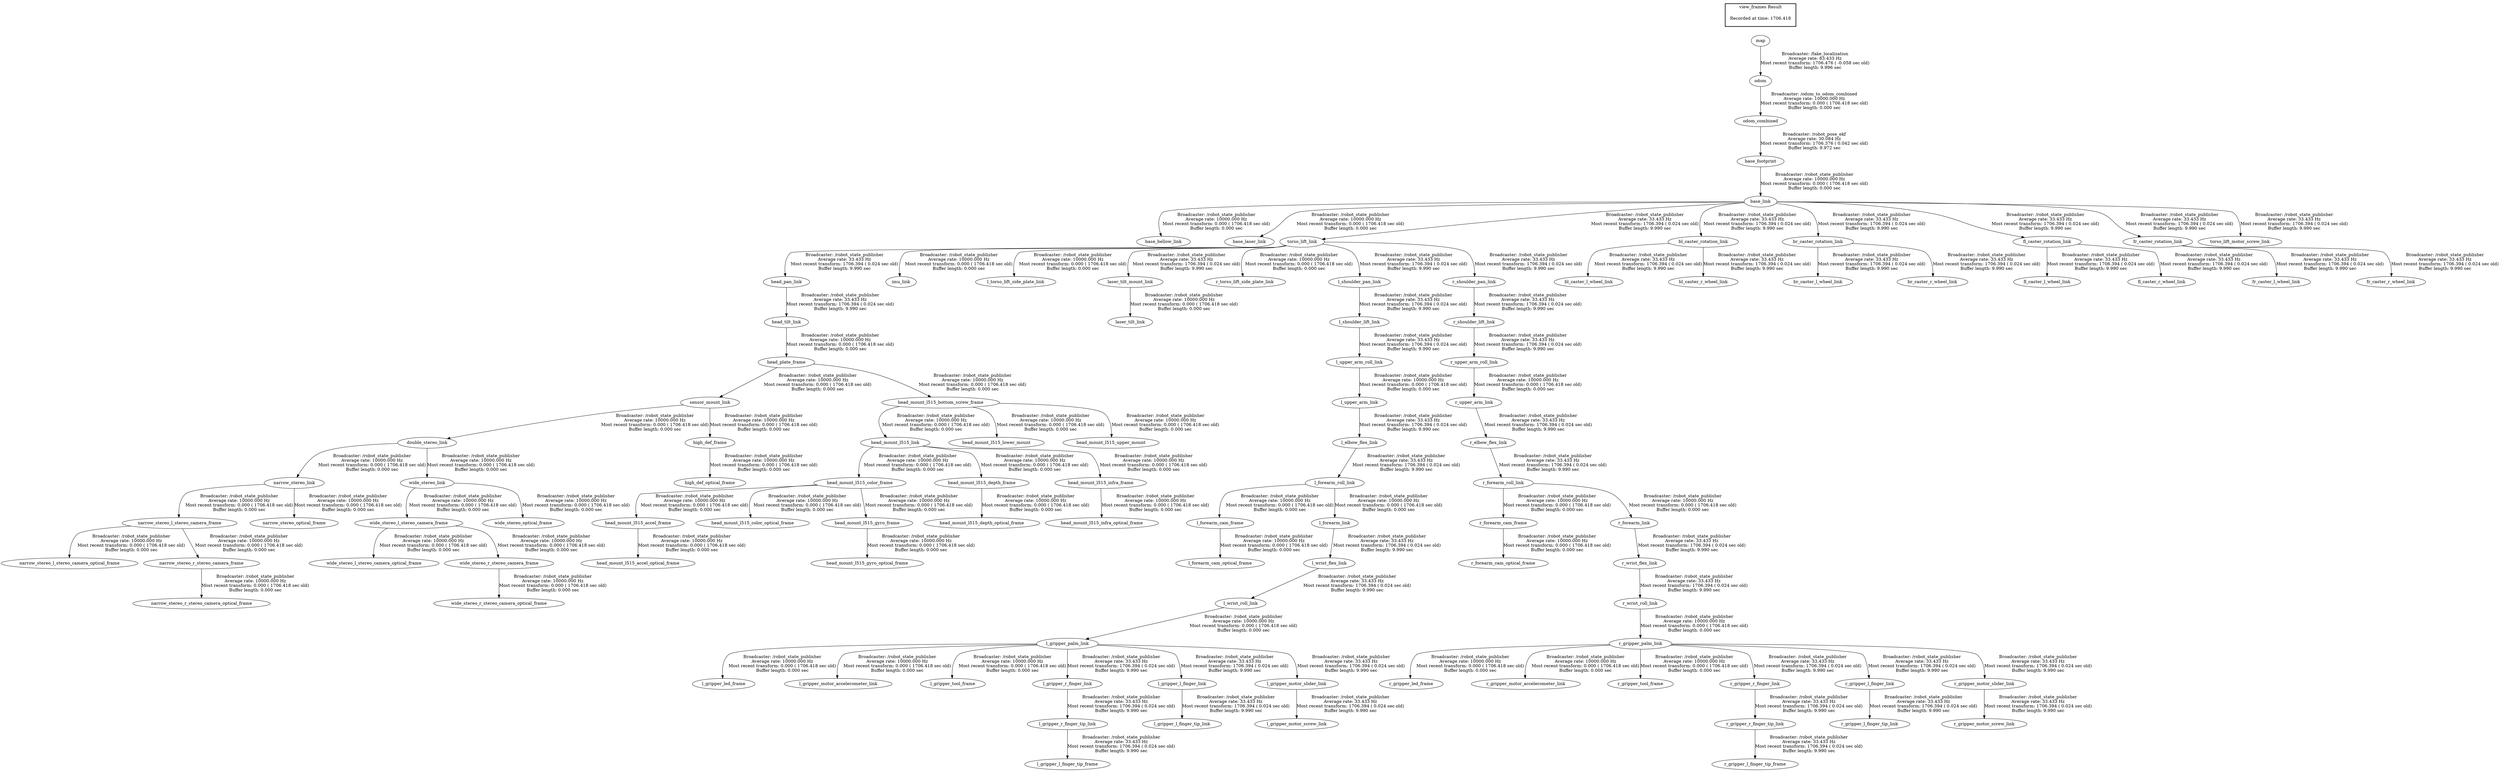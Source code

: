 digraph G {
"odom_combined" -> "base_footprint"[label="Broadcaster: /robot_pose_ekf\nAverage rate: 30.084 Hz\nMost recent transform: 1706.376 ( 0.042 sec old)\nBuffer length: 9.972 sec\n"];
"odom" -> "odom_combined"[label="Broadcaster: /odom_to_odom_combined\nAverage rate: 10000.000 Hz\nMost recent transform: 0.000 ( 1706.418 sec old)\nBuffer length: 0.000 sec\n"];
"base_link" -> "base_bellow_link"[label="Broadcaster: /robot_state_publisher\nAverage rate: 10000.000 Hz\nMost recent transform: 0.000 ( 1706.418 sec old)\nBuffer length: 0.000 sec\n"];
"base_footprint" -> "base_link"[label="Broadcaster: /robot_state_publisher\nAverage rate: 10000.000 Hz\nMost recent transform: 0.000 ( 1706.418 sec old)\nBuffer length: 0.000 sec\n"];
"base_link" -> "base_laser_link"[label="Broadcaster: /robot_state_publisher\nAverage rate: 10000.000 Hz\nMost recent transform: 0.000 ( 1706.418 sec old)\nBuffer length: 0.000 sec\n"];
"sensor_mount_link" -> "double_stereo_link"[label="Broadcaster: /robot_state_publisher\nAverage rate: 10000.000 Hz\nMost recent transform: 0.000 ( 1706.418 sec old)\nBuffer length: 0.000 sec\n"];
"head_plate_frame" -> "sensor_mount_link"[label="Broadcaster: /robot_state_publisher\nAverage rate: 10000.000 Hz\nMost recent transform: 0.000 ( 1706.418 sec old)\nBuffer length: 0.000 sec\n"];
"head_mount_l515_color_frame" -> "head_mount_l515_accel_frame"[label="Broadcaster: /robot_state_publisher\nAverage rate: 10000.000 Hz\nMost recent transform: 0.000 ( 1706.418 sec old)\nBuffer length: 0.000 sec\n"];
"head_mount_l515_link" -> "head_mount_l515_color_frame"[label="Broadcaster: /robot_state_publisher\nAverage rate: 10000.000 Hz\nMost recent transform: 0.000 ( 1706.418 sec old)\nBuffer length: 0.000 sec\n"];
"head_mount_l515_accel_frame" -> "head_mount_l515_accel_optical_frame"[label="Broadcaster: /robot_state_publisher\nAverage rate: 10000.000 Hz\nMost recent transform: 0.000 ( 1706.418 sec old)\nBuffer length: 0.000 sec\n"];
"head_mount_l515_bottom_screw_frame" -> "head_mount_l515_link"[label="Broadcaster: /robot_state_publisher\nAverage rate: 10000.000 Hz\nMost recent transform: 0.000 ( 1706.418 sec old)\nBuffer length: 0.000 sec\n"];
"head_mount_l515_color_frame" -> "head_mount_l515_color_optical_frame"[label="Broadcaster: /robot_state_publisher\nAverage rate: 10000.000 Hz\nMost recent transform: 0.000 ( 1706.418 sec old)\nBuffer length: 0.000 sec\n"];
"head_mount_l515_link" -> "head_mount_l515_depth_frame"[label="Broadcaster: /robot_state_publisher\nAverage rate: 10000.000 Hz\nMost recent transform: 0.000 ( 1706.418 sec old)\nBuffer length: 0.000 sec\n"];
"head_mount_l515_depth_frame" -> "head_mount_l515_depth_optical_frame"[label="Broadcaster: /robot_state_publisher\nAverage rate: 10000.000 Hz\nMost recent transform: 0.000 ( 1706.418 sec old)\nBuffer length: 0.000 sec\n"];
"head_mount_l515_color_frame" -> "head_mount_l515_gyro_frame"[label="Broadcaster: /robot_state_publisher\nAverage rate: 10000.000 Hz\nMost recent transform: 0.000 ( 1706.418 sec old)\nBuffer length: 0.000 sec\n"];
"head_mount_l515_gyro_frame" -> "head_mount_l515_gyro_optical_frame"[label="Broadcaster: /robot_state_publisher\nAverage rate: 10000.000 Hz\nMost recent transform: 0.000 ( 1706.418 sec old)\nBuffer length: 0.000 sec\n"];
"head_mount_l515_link" -> "head_mount_l515_infra_frame"[label="Broadcaster: /robot_state_publisher\nAverage rate: 10000.000 Hz\nMost recent transform: 0.000 ( 1706.418 sec old)\nBuffer length: 0.000 sec\n"];
"head_mount_l515_infra_frame" -> "head_mount_l515_infra_optical_frame"[label="Broadcaster: /robot_state_publisher\nAverage rate: 10000.000 Hz\nMost recent transform: 0.000 ( 1706.418 sec old)\nBuffer length: 0.000 sec\n"];
"head_plate_frame" -> "head_mount_l515_bottom_screw_frame"[label="Broadcaster: /robot_state_publisher\nAverage rate: 10000.000 Hz\nMost recent transform: 0.000 ( 1706.418 sec old)\nBuffer length: 0.000 sec\n"];
"head_tilt_link" -> "head_plate_frame"[label="Broadcaster: /robot_state_publisher\nAverage rate: 10000.000 Hz\nMost recent transform: 0.000 ( 1706.418 sec old)\nBuffer length: 0.000 sec\n"];
"head_mount_l515_bottom_screw_frame" -> "head_mount_l515_lower_mount"[label="Broadcaster: /robot_state_publisher\nAverage rate: 10000.000 Hz\nMost recent transform: 0.000 ( 1706.418 sec old)\nBuffer length: 0.000 sec\n"];
"head_mount_l515_bottom_screw_frame" -> "head_mount_l515_upper_mount"[label="Broadcaster: /robot_state_publisher\nAverage rate: 10000.000 Hz\nMost recent transform: 0.000 ( 1706.418 sec old)\nBuffer length: 0.000 sec\n"];
"head_pan_link" -> "head_tilt_link"[label="Broadcaster: /robot_state_publisher\nAverage rate: 33.433 Hz\nMost recent transform: 1706.394 ( 0.024 sec old)\nBuffer length: 9.990 sec\n"];
"sensor_mount_link" -> "high_def_frame"[label="Broadcaster: /robot_state_publisher\nAverage rate: 10000.000 Hz\nMost recent transform: 0.000 ( 1706.418 sec old)\nBuffer length: 0.000 sec\n"];
"high_def_frame" -> "high_def_optical_frame"[label="Broadcaster: /robot_state_publisher\nAverage rate: 10000.000 Hz\nMost recent transform: 0.000 ( 1706.418 sec old)\nBuffer length: 0.000 sec\n"];
"torso_lift_link" -> "imu_link"[label="Broadcaster: /robot_state_publisher\nAverage rate: 10000.000 Hz\nMost recent transform: 0.000 ( 1706.418 sec old)\nBuffer length: 0.000 sec\n"];
"base_link" -> "torso_lift_link"[label="Broadcaster: /robot_state_publisher\nAverage rate: 33.433 Hz\nMost recent transform: 1706.394 ( 0.024 sec old)\nBuffer length: 9.990 sec\n"];
"l_forearm_roll_link" -> "l_forearm_cam_frame"[label="Broadcaster: /robot_state_publisher\nAverage rate: 10000.000 Hz\nMost recent transform: 0.000 ( 1706.418 sec old)\nBuffer length: 0.000 sec\n"];
"l_elbow_flex_link" -> "l_forearm_roll_link"[label="Broadcaster: /robot_state_publisher\nAverage rate: 33.433 Hz\nMost recent transform: 1706.394 ( 0.024 sec old)\nBuffer length: 9.990 sec\n"];
"l_forearm_cam_frame" -> "l_forearm_cam_optical_frame"[label="Broadcaster: /robot_state_publisher\nAverage rate: 10000.000 Hz\nMost recent transform: 0.000 ( 1706.418 sec old)\nBuffer length: 0.000 sec\n"];
"l_forearm_roll_link" -> "l_forearm_link"[label="Broadcaster: /robot_state_publisher\nAverage rate: 10000.000 Hz\nMost recent transform: 0.000 ( 1706.418 sec old)\nBuffer length: 0.000 sec\n"];
"l_gripper_palm_link" -> "l_gripper_led_frame"[label="Broadcaster: /robot_state_publisher\nAverage rate: 10000.000 Hz\nMost recent transform: 0.000 ( 1706.418 sec old)\nBuffer length: 0.000 sec\n"];
"l_wrist_roll_link" -> "l_gripper_palm_link"[label="Broadcaster: /robot_state_publisher\nAverage rate: 10000.000 Hz\nMost recent transform: 0.000 ( 1706.418 sec old)\nBuffer length: 0.000 sec\n"];
"l_gripper_palm_link" -> "l_gripper_motor_accelerometer_link"[label="Broadcaster: /robot_state_publisher\nAverage rate: 10000.000 Hz\nMost recent transform: 0.000 ( 1706.418 sec old)\nBuffer length: 0.000 sec\n"];
"l_wrist_flex_link" -> "l_wrist_roll_link"[label="Broadcaster: /robot_state_publisher\nAverage rate: 33.433 Hz\nMost recent transform: 1706.394 ( 0.024 sec old)\nBuffer length: 9.990 sec\n"];
"l_gripper_palm_link" -> "l_gripper_tool_frame"[label="Broadcaster: /robot_state_publisher\nAverage rate: 10000.000 Hz\nMost recent transform: 0.000 ( 1706.418 sec old)\nBuffer length: 0.000 sec\n"];
"torso_lift_link" -> "l_torso_lift_side_plate_link"[label="Broadcaster: /robot_state_publisher\nAverage rate: 10000.000 Hz\nMost recent transform: 0.000 ( 1706.418 sec old)\nBuffer length: 0.000 sec\n"];
"l_upper_arm_roll_link" -> "l_upper_arm_link"[label="Broadcaster: /robot_state_publisher\nAverage rate: 10000.000 Hz\nMost recent transform: 0.000 ( 1706.418 sec old)\nBuffer length: 0.000 sec\n"];
"l_shoulder_lift_link" -> "l_upper_arm_roll_link"[label="Broadcaster: /robot_state_publisher\nAverage rate: 33.433 Hz\nMost recent transform: 1706.394 ( 0.024 sec old)\nBuffer length: 9.990 sec\n"];
"laser_tilt_mount_link" -> "laser_tilt_link"[label="Broadcaster: /robot_state_publisher\nAverage rate: 10000.000 Hz\nMost recent transform: 0.000 ( 1706.418 sec old)\nBuffer length: 0.000 sec\n"];
"torso_lift_link" -> "laser_tilt_mount_link"[label="Broadcaster: /robot_state_publisher\nAverage rate: 33.433 Hz\nMost recent transform: 1706.394 ( 0.024 sec old)\nBuffer length: 9.990 sec\n"];
"double_stereo_link" -> "narrow_stereo_link"[label="Broadcaster: /robot_state_publisher\nAverage rate: 10000.000 Hz\nMost recent transform: 0.000 ( 1706.418 sec old)\nBuffer length: 0.000 sec\n"];
"narrow_stereo_link" -> "narrow_stereo_l_stereo_camera_frame"[label="Broadcaster: /robot_state_publisher\nAverage rate: 10000.000 Hz\nMost recent transform: 0.000 ( 1706.418 sec old)\nBuffer length: 0.000 sec\n"];
"narrow_stereo_l_stereo_camera_frame" -> "narrow_stereo_l_stereo_camera_optical_frame"[label="Broadcaster: /robot_state_publisher\nAverage rate: 10000.000 Hz\nMost recent transform: 0.000 ( 1706.418 sec old)\nBuffer length: 0.000 sec\n"];
"narrow_stereo_link" -> "narrow_stereo_optical_frame"[label="Broadcaster: /robot_state_publisher\nAverage rate: 10000.000 Hz\nMost recent transform: 0.000 ( 1706.418 sec old)\nBuffer length: 0.000 sec\n"];
"narrow_stereo_l_stereo_camera_frame" -> "narrow_stereo_r_stereo_camera_frame"[label="Broadcaster: /robot_state_publisher\nAverage rate: 10000.000 Hz\nMost recent transform: 0.000 ( 1706.418 sec old)\nBuffer length: 0.000 sec\n"];
"narrow_stereo_r_stereo_camera_frame" -> "narrow_stereo_r_stereo_camera_optical_frame"[label="Broadcaster: /robot_state_publisher\nAverage rate: 10000.000 Hz\nMost recent transform: 0.000 ( 1706.418 sec old)\nBuffer length: 0.000 sec\n"];
"r_forearm_roll_link" -> "r_forearm_cam_frame"[label="Broadcaster: /robot_state_publisher\nAverage rate: 10000.000 Hz\nMost recent transform: 0.000 ( 1706.418 sec old)\nBuffer length: 0.000 sec\n"];
"r_elbow_flex_link" -> "r_forearm_roll_link"[label="Broadcaster: /robot_state_publisher\nAverage rate: 33.433 Hz\nMost recent transform: 1706.394 ( 0.024 sec old)\nBuffer length: 9.990 sec\n"];
"r_forearm_cam_frame" -> "r_forearm_cam_optical_frame"[label="Broadcaster: /robot_state_publisher\nAverage rate: 10000.000 Hz\nMost recent transform: 0.000 ( 1706.418 sec old)\nBuffer length: 0.000 sec\n"];
"r_forearm_roll_link" -> "r_forearm_link"[label="Broadcaster: /robot_state_publisher\nAverage rate: 10000.000 Hz\nMost recent transform: 0.000 ( 1706.418 sec old)\nBuffer length: 0.000 sec\n"];
"r_gripper_palm_link" -> "r_gripper_led_frame"[label="Broadcaster: /robot_state_publisher\nAverage rate: 10000.000 Hz\nMost recent transform: 0.000 ( 1706.418 sec old)\nBuffer length: 0.000 sec\n"];
"r_wrist_roll_link" -> "r_gripper_palm_link"[label="Broadcaster: /robot_state_publisher\nAverage rate: 10000.000 Hz\nMost recent transform: 0.000 ( 1706.418 sec old)\nBuffer length: 0.000 sec\n"];
"r_gripper_palm_link" -> "r_gripper_motor_accelerometer_link"[label="Broadcaster: /robot_state_publisher\nAverage rate: 10000.000 Hz\nMost recent transform: 0.000 ( 1706.418 sec old)\nBuffer length: 0.000 sec\n"];
"r_wrist_flex_link" -> "r_wrist_roll_link"[label="Broadcaster: /robot_state_publisher\nAverage rate: 33.433 Hz\nMost recent transform: 1706.394 ( 0.024 sec old)\nBuffer length: 9.990 sec\n"];
"r_gripper_palm_link" -> "r_gripper_tool_frame"[label="Broadcaster: /robot_state_publisher\nAverage rate: 10000.000 Hz\nMost recent transform: 0.000 ( 1706.418 sec old)\nBuffer length: 0.000 sec\n"];
"torso_lift_link" -> "r_torso_lift_side_plate_link"[label="Broadcaster: /robot_state_publisher\nAverage rate: 10000.000 Hz\nMost recent transform: 0.000 ( 1706.418 sec old)\nBuffer length: 0.000 sec\n"];
"r_upper_arm_roll_link" -> "r_upper_arm_link"[label="Broadcaster: /robot_state_publisher\nAverage rate: 10000.000 Hz\nMost recent transform: 0.000 ( 1706.418 sec old)\nBuffer length: 0.000 sec\n"];
"r_shoulder_lift_link" -> "r_upper_arm_roll_link"[label="Broadcaster: /robot_state_publisher\nAverage rate: 33.433 Hz\nMost recent transform: 1706.394 ( 0.024 sec old)\nBuffer length: 9.990 sec\n"];
"double_stereo_link" -> "wide_stereo_link"[label="Broadcaster: /robot_state_publisher\nAverage rate: 10000.000 Hz\nMost recent transform: 0.000 ( 1706.418 sec old)\nBuffer length: 0.000 sec\n"];
"wide_stereo_link" -> "wide_stereo_l_stereo_camera_frame"[label="Broadcaster: /robot_state_publisher\nAverage rate: 10000.000 Hz\nMost recent transform: 0.000 ( 1706.418 sec old)\nBuffer length: 0.000 sec\n"];
"wide_stereo_l_stereo_camera_frame" -> "wide_stereo_l_stereo_camera_optical_frame"[label="Broadcaster: /robot_state_publisher\nAverage rate: 10000.000 Hz\nMost recent transform: 0.000 ( 1706.418 sec old)\nBuffer length: 0.000 sec\n"];
"wide_stereo_link" -> "wide_stereo_optical_frame"[label="Broadcaster: /robot_state_publisher\nAverage rate: 10000.000 Hz\nMost recent transform: 0.000 ( 1706.418 sec old)\nBuffer length: 0.000 sec\n"];
"wide_stereo_l_stereo_camera_frame" -> "wide_stereo_r_stereo_camera_frame"[label="Broadcaster: /robot_state_publisher\nAverage rate: 10000.000 Hz\nMost recent transform: 0.000 ( 1706.418 sec old)\nBuffer length: 0.000 sec\n"];
"wide_stereo_r_stereo_camera_frame" -> "wide_stereo_r_stereo_camera_optical_frame"[label="Broadcaster: /robot_state_publisher\nAverage rate: 10000.000 Hz\nMost recent transform: 0.000 ( 1706.418 sec old)\nBuffer length: 0.000 sec\n"];
"map" -> "odom"[label="Broadcaster: /fake_localization\nAverage rate: 83.433 Hz\nMost recent transform: 1706.476 ( -0.058 sec old)\nBuffer length: 9.996 sec\n"];
"bl_caster_rotation_link" -> "bl_caster_l_wheel_link"[label="Broadcaster: /robot_state_publisher\nAverage rate: 33.433 Hz\nMost recent transform: 1706.394 ( 0.024 sec old)\nBuffer length: 9.990 sec\n"];
"base_link" -> "bl_caster_rotation_link"[label="Broadcaster: /robot_state_publisher\nAverage rate: 33.433 Hz\nMost recent transform: 1706.394 ( 0.024 sec old)\nBuffer length: 9.990 sec\n"];
"bl_caster_rotation_link" -> "bl_caster_r_wheel_link"[label="Broadcaster: /robot_state_publisher\nAverage rate: 33.433 Hz\nMost recent transform: 1706.394 ( 0.024 sec old)\nBuffer length: 9.990 sec\n"];
"br_caster_rotation_link" -> "br_caster_l_wheel_link"[label="Broadcaster: /robot_state_publisher\nAverage rate: 33.433 Hz\nMost recent transform: 1706.394 ( 0.024 sec old)\nBuffer length: 9.990 sec\n"];
"base_link" -> "br_caster_rotation_link"[label="Broadcaster: /robot_state_publisher\nAverage rate: 33.433 Hz\nMost recent transform: 1706.394 ( 0.024 sec old)\nBuffer length: 9.990 sec\n"];
"br_caster_rotation_link" -> "br_caster_r_wheel_link"[label="Broadcaster: /robot_state_publisher\nAverage rate: 33.433 Hz\nMost recent transform: 1706.394 ( 0.024 sec old)\nBuffer length: 9.990 sec\n"];
"fl_caster_rotation_link" -> "fl_caster_l_wheel_link"[label="Broadcaster: /robot_state_publisher\nAverage rate: 33.433 Hz\nMost recent transform: 1706.394 ( 0.024 sec old)\nBuffer length: 9.990 sec\n"];
"base_link" -> "fl_caster_rotation_link"[label="Broadcaster: /robot_state_publisher\nAverage rate: 33.433 Hz\nMost recent transform: 1706.394 ( 0.024 sec old)\nBuffer length: 9.990 sec\n"];
"fl_caster_rotation_link" -> "fl_caster_r_wheel_link"[label="Broadcaster: /robot_state_publisher\nAverage rate: 33.433 Hz\nMost recent transform: 1706.394 ( 0.024 sec old)\nBuffer length: 9.990 sec\n"];
"fr_caster_rotation_link" -> "fr_caster_l_wheel_link"[label="Broadcaster: /robot_state_publisher\nAverage rate: 33.433 Hz\nMost recent transform: 1706.394 ( 0.024 sec old)\nBuffer length: 9.990 sec\n"];
"base_link" -> "fr_caster_rotation_link"[label="Broadcaster: /robot_state_publisher\nAverage rate: 33.433 Hz\nMost recent transform: 1706.394 ( 0.024 sec old)\nBuffer length: 9.990 sec\n"];
"fr_caster_rotation_link" -> "fr_caster_r_wheel_link"[label="Broadcaster: /robot_state_publisher\nAverage rate: 33.433 Hz\nMost recent transform: 1706.394 ( 0.024 sec old)\nBuffer length: 9.990 sec\n"];
"torso_lift_link" -> "head_pan_link"[label="Broadcaster: /robot_state_publisher\nAverage rate: 33.433 Hz\nMost recent transform: 1706.394 ( 0.024 sec old)\nBuffer length: 9.990 sec\n"];
"l_upper_arm_link" -> "l_elbow_flex_link"[label="Broadcaster: /robot_state_publisher\nAverage rate: 33.433 Hz\nMost recent transform: 1706.394 ( 0.024 sec old)\nBuffer length: 9.990 sec\n"];
"l_gripper_r_finger_tip_link" -> "l_gripper_l_finger_tip_frame"[label="Broadcaster: /robot_state_publisher\nAverage rate: 33.433 Hz\nMost recent transform: 1706.394 ( 0.024 sec old)\nBuffer length: 9.990 sec\n"];
"l_gripper_r_finger_link" -> "l_gripper_r_finger_tip_link"[label="Broadcaster: /robot_state_publisher\nAverage rate: 33.433 Hz\nMost recent transform: 1706.394 ( 0.024 sec old)\nBuffer length: 9.990 sec\n"];
"l_gripper_palm_link" -> "l_gripper_l_finger_link"[label="Broadcaster: /robot_state_publisher\nAverage rate: 33.433 Hz\nMost recent transform: 1706.394 ( 0.024 sec old)\nBuffer length: 9.990 sec\n"];
"l_gripper_l_finger_link" -> "l_gripper_l_finger_tip_link"[label="Broadcaster: /robot_state_publisher\nAverage rate: 33.433 Hz\nMost recent transform: 1706.394 ( 0.024 sec old)\nBuffer length: 9.990 sec\n"];
"l_gripper_motor_slider_link" -> "l_gripper_motor_screw_link"[label="Broadcaster: /robot_state_publisher\nAverage rate: 33.433 Hz\nMost recent transform: 1706.394 ( 0.024 sec old)\nBuffer length: 9.990 sec\n"];
"l_gripper_palm_link" -> "l_gripper_motor_slider_link"[label="Broadcaster: /robot_state_publisher\nAverage rate: 33.433 Hz\nMost recent transform: 1706.394 ( 0.024 sec old)\nBuffer length: 9.990 sec\n"];
"l_gripper_palm_link" -> "l_gripper_r_finger_link"[label="Broadcaster: /robot_state_publisher\nAverage rate: 33.433 Hz\nMost recent transform: 1706.394 ( 0.024 sec old)\nBuffer length: 9.990 sec\n"];
"l_shoulder_pan_link" -> "l_shoulder_lift_link"[label="Broadcaster: /robot_state_publisher\nAverage rate: 33.433 Hz\nMost recent transform: 1706.394 ( 0.024 sec old)\nBuffer length: 9.990 sec\n"];
"torso_lift_link" -> "l_shoulder_pan_link"[label="Broadcaster: /robot_state_publisher\nAverage rate: 33.433 Hz\nMost recent transform: 1706.394 ( 0.024 sec old)\nBuffer length: 9.990 sec\n"];
"l_forearm_link" -> "l_wrist_flex_link"[label="Broadcaster: /robot_state_publisher\nAverage rate: 33.433 Hz\nMost recent transform: 1706.394 ( 0.024 sec old)\nBuffer length: 9.990 sec\n"];
"r_upper_arm_link" -> "r_elbow_flex_link"[label="Broadcaster: /robot_state_publisher\nAverage rate: 33.433 Hz\nMost recent transform: 1706.394 ( 0.024 sec old)\nBuffer length: 9.990 sec\n"];
"r_gripper_r_finger_tip_link" -> "r_gripper_l_finger_tip_frame"[label="Broadcaster: /robot_state_publisher\nAverage rate: 33.433 Hz\nMost recent transform: 1706.394 ( 0.024 sec old)\nBuffer length: 9.990 sec\n"];
"r_gripper_r_finger_link" -> "r_gripper_r_finger_tip_link"[label="Broadcaster: /robot_state_publisher\nAverage rate: 33.433 Hz\nMost recent transform: 1706.394 ( 0.024 sec old)\nBuffer length: 9.990 sec\n"];
"r_gripper_palm_link" -> "r_gripper_l_finger_link"[label="Broadcaster: /robot_state_publisher\nAverage rate: 33.433 Hz\nMost recent transform: 1706.394 ( 0.024 sec old)\nBuffer length: 9.990 sec\n"];
"r_gripper_l_finger_link" -> "r_gripper_l_finger_tip_link"[label="Broadcaster: /robot_state_publisher\nAverage rate: 33.433 Hz\nMost recent transform: 1706.394 ( 0.024 sec old)\nBuffer length: 9.990 sec\n"];
"r_gripper_motor_slider_link" -> "r_gripper_motor_screw_link"[label="Broadcaster: /robot_state_publisher\nAverage rate: 33.433 Hz\nMost recent transform: 1706.394 ( 0.024 sec old)\nBuffer length: 9.990 sec\n"];
"r_gripper_palm_link" -> "r_gripper_motor_slider_link"[label="Broadcaster: /robot_state_publisher\nAverage rate: 33.433 Hz\nMost recent transform: 1706.394 ( 0.024 sec old)\nBuffer length: 9.990 sec\n"];
"r_gripper_palm_link" -> "r_gripper_r_finger_link"[label="Broadcaster: /robot_state_publisher\nAverage rate: 33.433 Hz\nMost recent transform: 1706.394 ( 0.024 sec old)\nBuffer length: 9.990 sec\n"];
"r_shoulder_pan_link" -> "r_shoulder_lift_link"[label="Broadcaster: /robot_state_publisher\nAverage rate: 33.433 Hz\nMost recent transform: 1706.394 ( 0.024 sec old)\nBuffer length: 9.990 sec\n"];
"torso_lift_link" -> "r_shoulder_pan_link"[label="Broadcaster: /robot_state_publisher\nAverage rate: 33.433 Hz\nMost recent transform: 1706.394 ( 0.024 sec old)\nBuffer length: 9.990 sec\n"];
"r_forearm_link" -> "r_wrist_flex_link"[label="Broadcaster: /robot_state_publisher\nAverage rate: 33.433 Hz\nMost recent transform: 1706.394 ( 0.024 sec old)\nBuffer length: 9.990 sec\n"];
"base_link" -> "torso_lift_motor_screw_link"[label="Broadcaster: /robot_state_publisher\nAverage rate: 33.433 Hz\nMost recent transform: 1706.394 ( 0.024 sec old)\nBuffer length: 9.990 sec\n"];
edge [style=invis];
 subgraph cluster_legend { style=bold; color=black; label ="view_frames Result";
"Recorded at time: 1706.418"[ shape=plaintext ] ;
 }->"map";
}